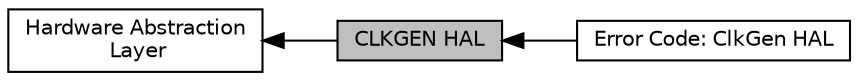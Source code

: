 digraph "CLKGEN HAL"
{
  edge [fontname="Helvetica",fontsize="10",labelfontname="Helvetica",labelfontsize="10"];
  node [fontname="Helvetica",fontsize="10",shape=record];
  rankdir=LR;
  Node0 [label="CLKGEN HAL",height=0.2,width=0.4,color="black", fillcolor="grey75", style="filled", fontcolor="black"];
  Node1 [label="Hardware Abstraction\l Layer",height=0.2,width=0.4,color="black", fillcolor="white", style="filled",URL="$d6/d66/group__grp__hal.html"];
  Node2 [label="Error Code: ClkGen HAL",height=0.2,width=0.4,color="black", fillcolor="white", style="filled",URL="$d6/db2/group__grp_err___hal_clk_gen.html",tooltip="Error codes for CLKGen HAL. "];
  Node1->Node0 [shape=plaintext, dir="back", style="solid"];
  Node0->Node2 [shape=plaintext, dir="back", style="solid"];
}

